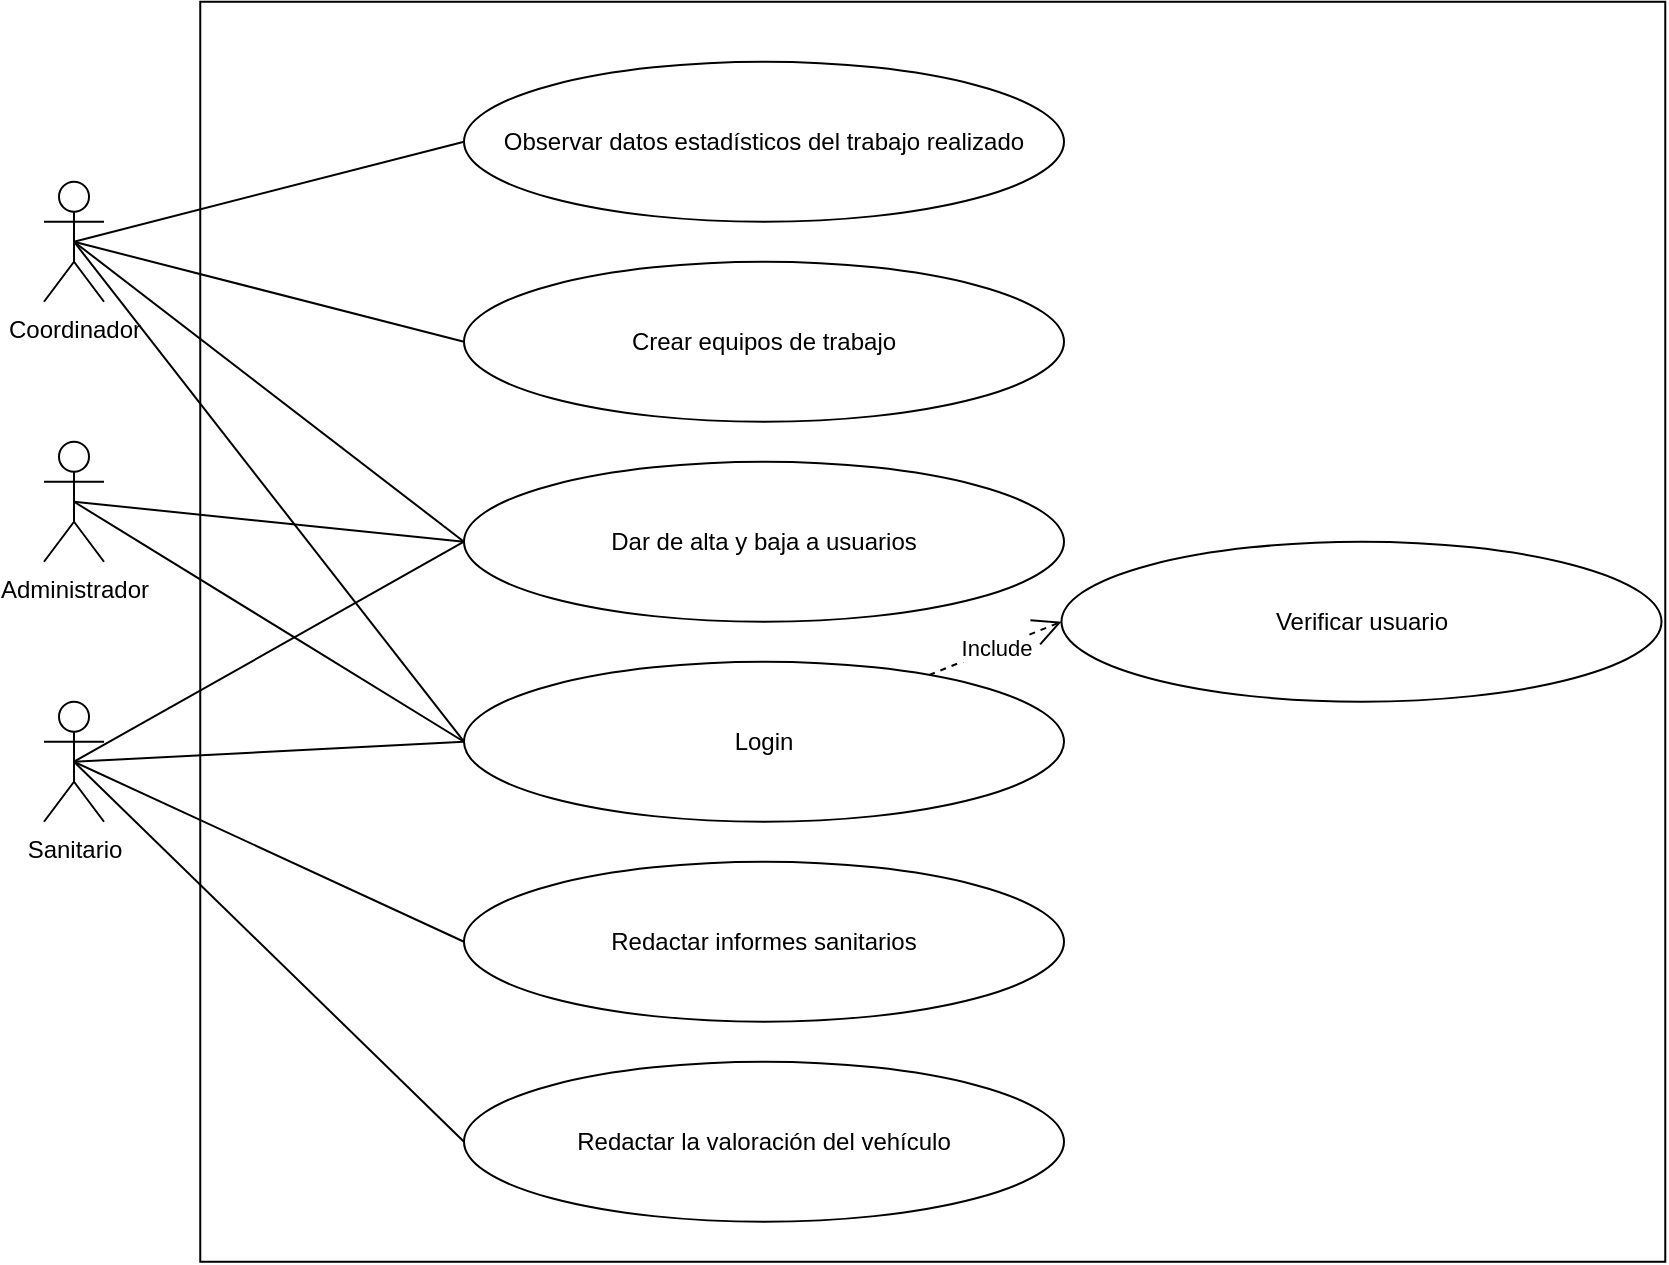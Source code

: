 <mxfile>
    <diagram id="E8xWxgKXrEqJqCk5Lz5x" name="Page-1">
        <mxGraphModel dx="2218" dy="859" grid="1" gridSize="10" guides="1" tooltips="1" connect="1" arrows="1" fold="1" page="1" pageScale="1" pageWidth="850" pageHeight="1100" math="0" shadow="0">
            <root>
                <mxCell id="0"/>
                <mxCell id="1" parent="0"/>
                <mxCell id="3" value="" style="rounded=0;whiteSpace=wrap;html=1;rotation=90;" vertex="1" parent="1">
                    <mxGeometry x="159.38" y="-49.37" width="630" height="732.5" as="geometry"/>
                </mxCell>
                <mxCell id="4" value="Administrador" style="shape=umlActor;verticalLabelPosition=bottom;verticalAlign=top;html=1;outlineConnect=0;" vertex="1" parent="1">
                    <mxGeometry x="30" y="221.87" width="30" height="60" as="geometry"/>
                </mxCell>
                <mxCell id="7" value="Coordinador" style="shape=umlActor;verticalLabelPosition=bottom;verticalAlign=top;html=1;outlineConnect=0;" vertex="1" parent="1">
                    <mxGeometry x="30" y="91.87" width="30" height="60" as="geometry"/>
                </mxCell>
                <mxCell id="8" value="Observar datos estadísticos del trabajo realizado" style="ellipse;whiteSpace=wrap;html=1;" vertex="1" parent="1">
                    <mxGeometry x="240" y="31.87" width="300" height="80" as="geometry"/>
                </mxCell>
                <mxCell id="10" value="Sanitario" style="shape=umlActor;verticalLabelPosition=bottom;verticalAlign=top;html=1;outlineConnect=0;" vertex="1" parent="1">
                    <mxGeometry x="30" y="351.87" width="30" height="60" as="geometry"/>
                </mxCell>
                <mxCell id="11" value="Crear equipos de trabajo" style="ellipse;whiteSpace=wrap;html=1;" vertex="1" parent="1">
                    <mxGeometry x="240" y="131.87" width="300" height="80" as="geometry"/>
                </mxCell>
                <mxCell id="12" value="Dar de alta y baja a usuarios" style="ellipse;whiteSpace=wrap;html=1;" vertex="1" parent="1">
                    <mxGeometry x="240" y="231.87" width="300" height="80" as="geometry"/>
                </mxCell>
                <mxCell id="13" value="Redactar informes sanitarios" style="ellipse;whiteSpace=wrap;html=1;" vertex="1" parent="1">
                    <mxGeometry x="240" y="431.87" width="300" height="80" as="geometry"/>
                </mxCell>
                <mxCell id="14" value="Redactar la valoración del vehículo" style="ellipse;whiteSpace=wrap;html=1;" vertex="1" parent="1">
                    <mxGeometry x="240" y="531.87" width="300" height="80" as="geometry"/>
                </mxCell>
                <mxCell id="23" value="" style="endArrow=none;html=1;entryX=0.5;entryY=0.5;entryDx=0;entryDy=0;entryPerimeter=0;exitX=0;exitY=0.5;exitDx=0;exitDy=0;" edge="1" parent="1" source="8" target="7">
                    <mxGeometry width="50" height="50" relative="1" as="geometry">
                        <mxPoint x="70" y="531.87" as="sourcePoint"/>
                        <mxPoint x="120" y="481.87" as="targetPoint"/>
                    </mxGeometry>
                </mxCell>
                <mxCell id="24" value="" style="endArrow=none;html=1;entryX=0.5;entryY=0.5;entryDx=0;entryDy=0;entryPerimeter=0;exitX=0;exitY=0.5;exitDx=0;exitDy=0;" edge="1" parent="1" source="11" target="7">
                    <mxGeometry width="50" height="50" relative="1" as="geometry">
                        <mxPoint x="250" y="81.87" as="sourcePoint"/>
                        <mxPoint x="45" y="81.87" as="targetPoint"/>
                    </mxGeometry>
                </mxCell>
                <mxCell id="25" value="" style="endArrow=none;html=1;entryX=0.5;entryY=0.5;entryDx=0;entryDy=0;entryPerimeter=0;exitX=0;exitY=0.5;exitDx=0;exitDy=0;" edge="1" parent="1" source="12" target="4">
                    <mxGeometry width="50" height="50" relative="1" as="geometry">
                        <mxPoint x="260" y="91.87" as="sourcePoint"/>
                        <mxPoint x="55" y="91.87" as="targetPoint"/>
                    </mxGeometry>
                </mxCell>
                <mxCell id="26" value="" style="endArrow=none;html=1;entryX=0.5;entryY=0.5;entryDx=0;entryDy=0;entryPerimeter=0;exitX=0;exitY=0.5;exitDx=0;exitDy=0;" edge="1" parent="1" source="13" target="10">
                    <mxGeometry width="50" height="50" relative="1" as="geometry">
                        <mxPoint x="275" y="291.87" as="sourcePoint"/>
                        <mxPoint x="70" y="291.87" as="targetPoint"/>
                    </mxGeometry>
                </mxCell>
                <mxCell id="27" value="" style="endArrow=none;html=1;entryX=0.5;entryY=0.5;entryDx=0;entryDy=0;entryPerimeter=0;exitX=0;exitY=0.5;exitDx=0;exitDy=0;" edge="1" parent="1" source="14" target="10">
                    <mxGeometry width="50" height="50" relative="1" as="geometry">
                        <mxPoint x="280" y="111.87" as="sourcePoint"/>
                        <mxPoint x="75" y="111.87" as="targetPoint"/>
                    </mxGeometry>
                </mxCell>
                <mxCell id="28" value="" style="endArrow=none;html=1;entryX=0.5;entryY=0.5;entryDx=0;entryDy=0;entryPerimeter=0;exitX=0;exitY=0.5;exitDx=0;exitDy=0;" edge="1" parent="1" source="12" target="10">
                    <mxGeometry width="50" height="50" relative="1" as="geometry">
                        <mxPoint x="250" y="351.87" as="sourcePoint"/>
                        <mxPoint x="45" y="391.87" as="targetPoint"/>
                    </mxGeometry>
                </mxCell>
                <mxCell id="29" value="" style="endArrow=none;html=1;entryX=0.5;entryY=0.5;entryDx=0;entryDy=0;entryPerimeter=0;exitX=0;exitY=0.5;exitDx=0;exitDy=0;" edge="1" parent="1" source="12" target="7">
                    <mxGeometry width="50" height="50" relative="1" as="geometry">
                        <mxPoint x="260" y="361.87" as="sourcePoint"/>
                        <mxPoint x="55" y="401.87" as="targetPoint"/>
                    </mxGeometry>
                </mxCell>
                <mxCell id="35" value="Login" style="ellipse;whiteSpace=wrap;html=1;" vertex="1" parent="1">
                    <mxGeometry x="240" y="331.87" width="300" height="80" as="geometry"/>
                </mxCell>
                <mxCell id="37" value="" style="endArrow=none;html=1;entryX=0.5;entryY=0.5;entryDx=0;entryDy=0;entryPerimeter=0;exitX=0;exitY=0.5;exitDx=0;exitDy=0;" edge="1" parent="1" source="35" target="10">
                    <mxGeometry width="50" height="50" relative="1" as="geometry">
                        <mxPoint x="250" y="281.87" as="sourcePoint"/>
                        <mxPoint x="45" y="391.87" as="targetPoint"/>
                    </mxGeometry>
                </mxCell>
                <mxCell id="38" value="" style="endArrow=none;html=1;entryX=0.5;entryY=0.5;entryDx=0;entryDy=0;entryPerimeter=0;exitX=0;exitY=0.5;exitDx=0;exitDy=0;" edge="1" parent="1" source="35" target="4">
                    <mxGeometry width="50" height="50" relative="1" as="geometry">
                        <mxPoint x="260" y="291.87" as="sourcePoint"/>
                        <mxPoint x="55" y="401.87" as="targetPoint"/>
                    </mxGeometry>
                </mxCell>
                <mxCell id="39" value="" style="endArrow=none;html=1;entryX=0.5;entryY=0.5;entryDx=0;entryDy=0;entryPerimeter=0;exitX=0;exitY=0.5;exitDx=0;exitDy=0;" edge="1" parent="1" source="35" target="7">
                    <mxGeometry width="50" height="50" relative="1" as="geometry">
                        <mxPoint x="270" y="301.87" as="sourcePoint"/>
                        <mxPoint x="65" y="411.87" as="targetPoint"/>
                    </mxGeometry>
                </mxCell>
                <mxCell id="41" value="Verificar usuario" style="ellipse;whiteSpace=wrap;html=1;" vertex="1" parent="1">
                    <mxGeometry x="538.75" y="271.87" width="300" height="80" as="geometry"/>
                </mxCell>
                <mxCell id="42" value="Include" style="endArrow=open;endSize=12;dashed=1;html=1;entryX=0;entryY=0.5;entryDx=0;entryDy=0;" edge="1" parent="1" source="35" target="41">
                    <mxGeometry width="160" relative="1" as="geometry">
                        <mxPoint x="320" y="431.87" as="sourcePoint"/>
                        <mxPoint x="480" y="431.87" as="targetPoint"/>
                    </mxGeometry>
                </mxCell>
            </root>
        </mxGraphModel>
    </diagram>
</mxfile>